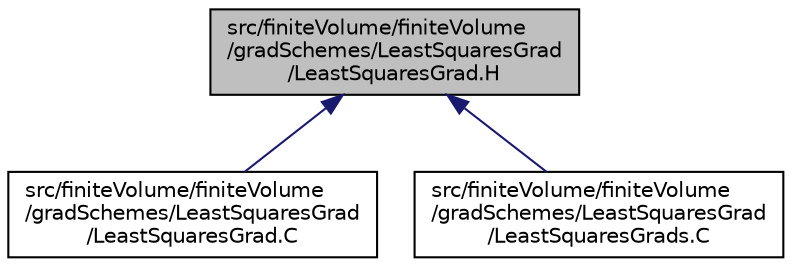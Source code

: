 digraph "src/finiteVolume/finiteVolume/gradSchemes/LeastSquaresGrad/LeastSquaresGrad.H"
{
  bgcolor="transparent";
  edge [fontname="Helvetica",fontsize="10",labelfontname="Helvetica",labelfontsize="10"];
  node [fontname="Helvetica",fontsize="10",shape=record];
  Node1 [label="src/finiteVolume/finiteVolume\l/gradSchemes/LeastSquaresGrad\l/LeastSquaresGrad.H",height=0.2,width=0.4,color="black", fillcolor="grey75", style="filled", fontcolor="black"];
  Node1 -> Node2 [dir="back",color="midnightblue",fontsize="10",style="solid",fontname="Helvetica"];
  Node2 [label="src/finiteVolume/finiteVolume\l/gradSchemes/LeastSquaresGrad\l/LeastSquaresGrad.C",height=0.2,width=0.4,color="black",URL="$a05736.html"];
  Node1 -> Node3 [dir="back",color="midnightblue",fontsize="10",style="solid",fontname="Helvetica"];
  Node3 [label="src/finiteVolume/finiteVolume\l/gradSchemes/LeastSquaresGrad\l/LeastSquaresGrads.C",height=0.2,width=0.4,color="black",URL="$a05740.html"];
}
